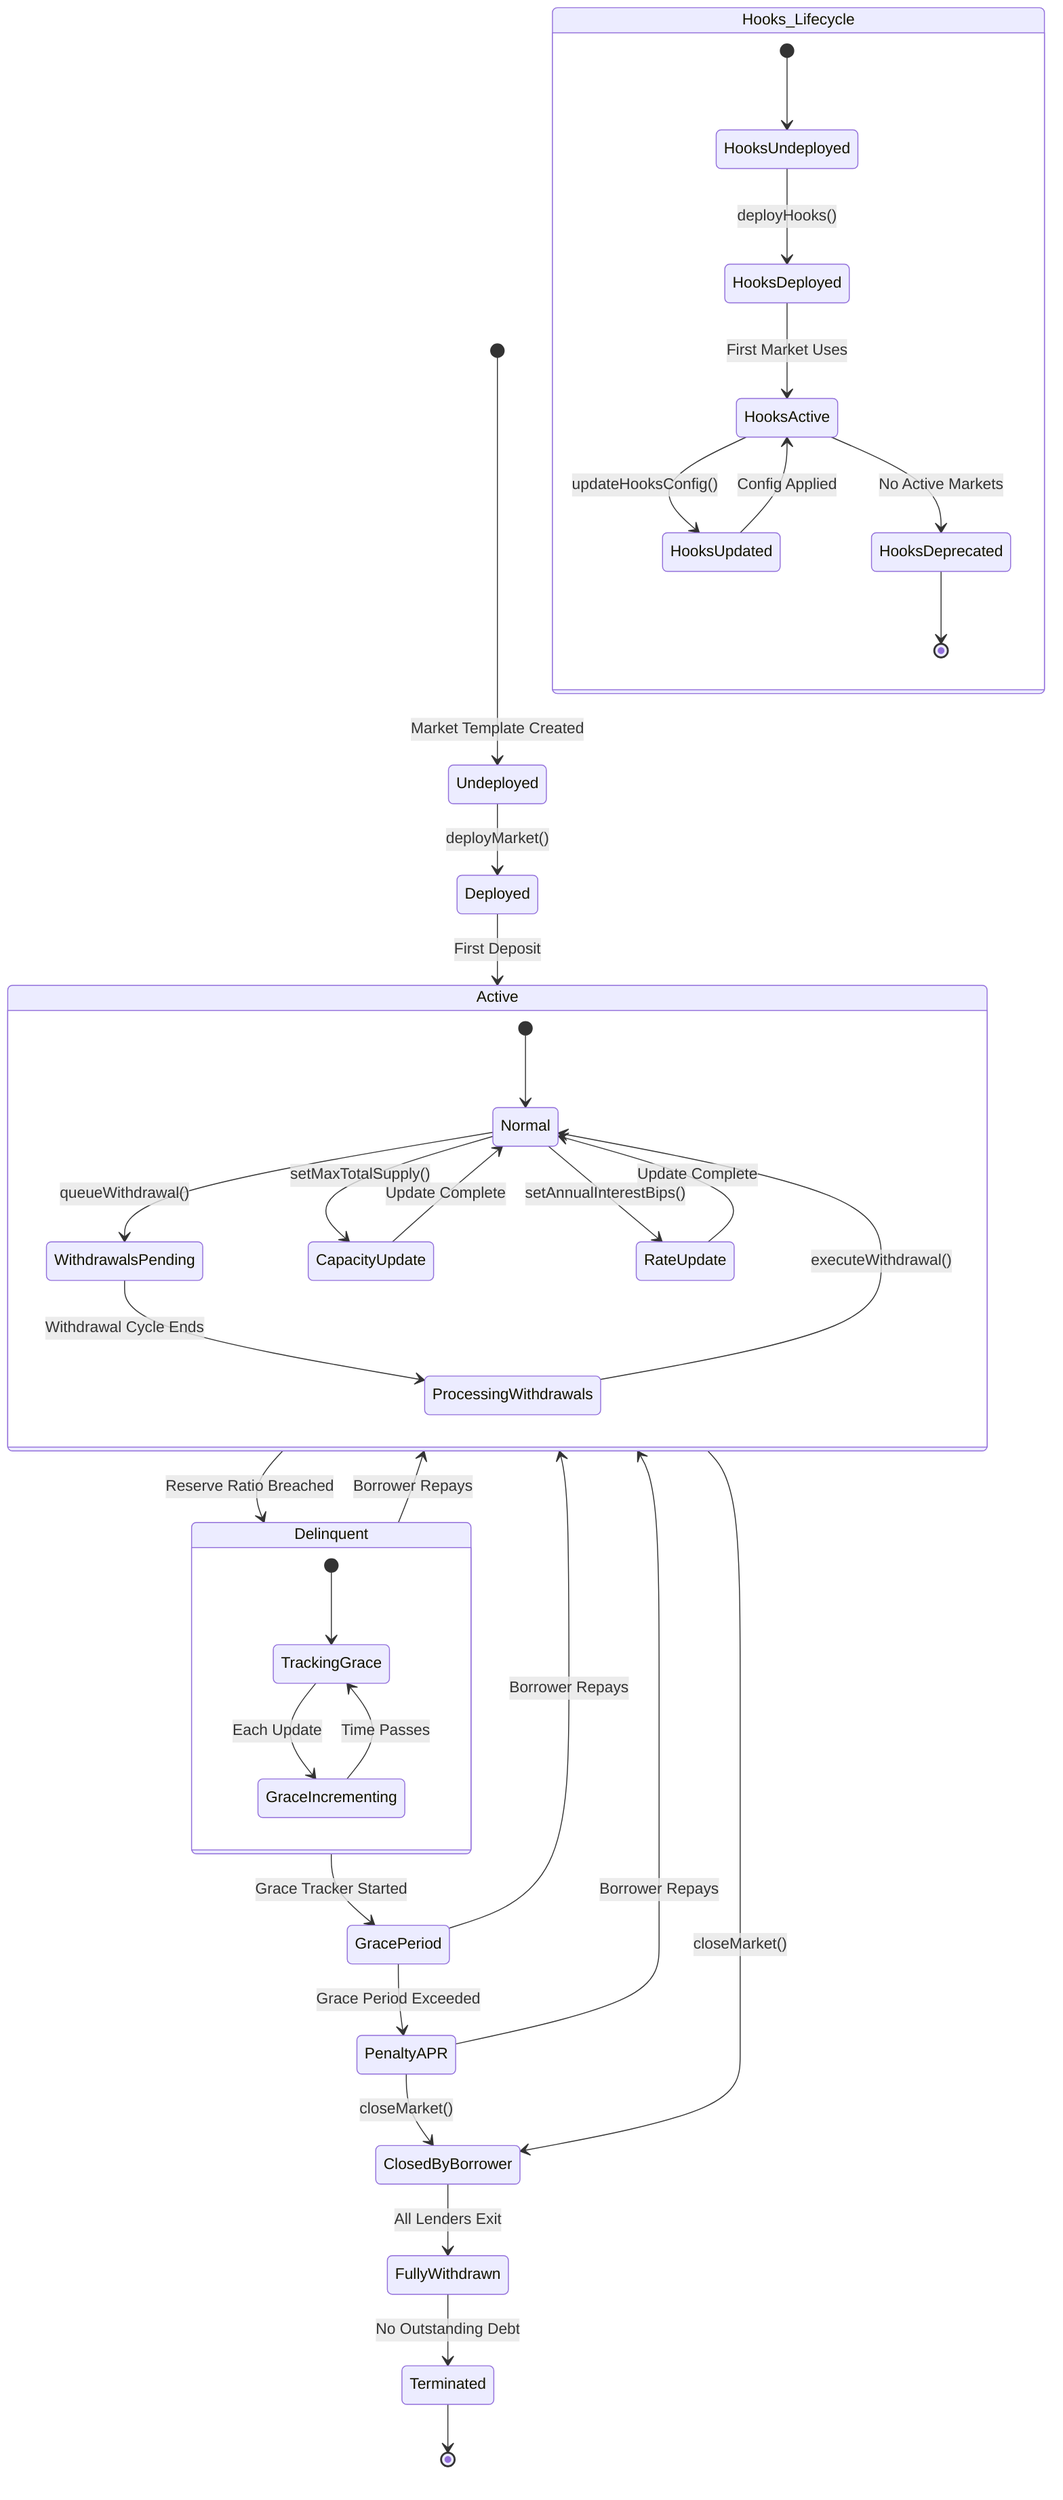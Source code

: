 stateDiagram-v2
    [*] --> Undeployed : Market Template Created

    Undeployed --> Deployed : deployMarket()
    Deployed --> Active : First Deposit

    Active --> Delinquent : Reserve Ratio Breached
    Active --> ClosedByBorrower : closeMarket()

    Delinquent --> GracePeriod : Grace Tracker Started
    Delinquent --> Active : Borrower Repays

    GracePeriod --> PenaltyAPR : Grace Period Exceeded
    GracePeriod --> Active : Borrower Repays

    PenaltyAPR --> Active : Borrower Repays
    PenaltyAPR --> ClosedByBorrower : closeMarket()

    ClosedByBorrower --> FullyWithdrawn : All Lenders Exit
    FullyWithdrawn --> Terminated : No Outstanding Debt
    Terminated --> [*]

    state Active {
        [*] --> Normal
        Normal --> WithdrawalsPending : queueWithdrawal()
        WithdrawalsPending --> ProcessingWithdrawals : Withdrawal Cycle Ends
        ProcessingWithdrawals --> Normal : executeWithdrawal()
        
        Normal --> CapacityUpdate : setMaxTotalSupply()
        CapacityUpdate --> Normal : Update Complete
        
        Normal --> RateUpdate : setAnnualInterestBips()
        RateUpdate --> Normal : Update Complete
    }

    state Delinquent {
        [*] --> TrackingGrace
        TrackingGrace --> GraceIncrementing : Each Update
        GraceIncrementing --> TrackingGrace : Time Passes
    }

    state Hooks_Lifecycle {
        [*] --> HooksUndeployed
        HooksUndeployed --> HooksDeployed : deployHooks()
        HooksDeployed --> HooksActive : First Market Uses
        HooksActive --> HooksUpdated : updateHooksConfig()
        HooksUpdated --> HooksActive : Config Applied
        HooksActive --> HooksDeprecated : No Active Markets
        HooksDeprecated --> [*]
    }